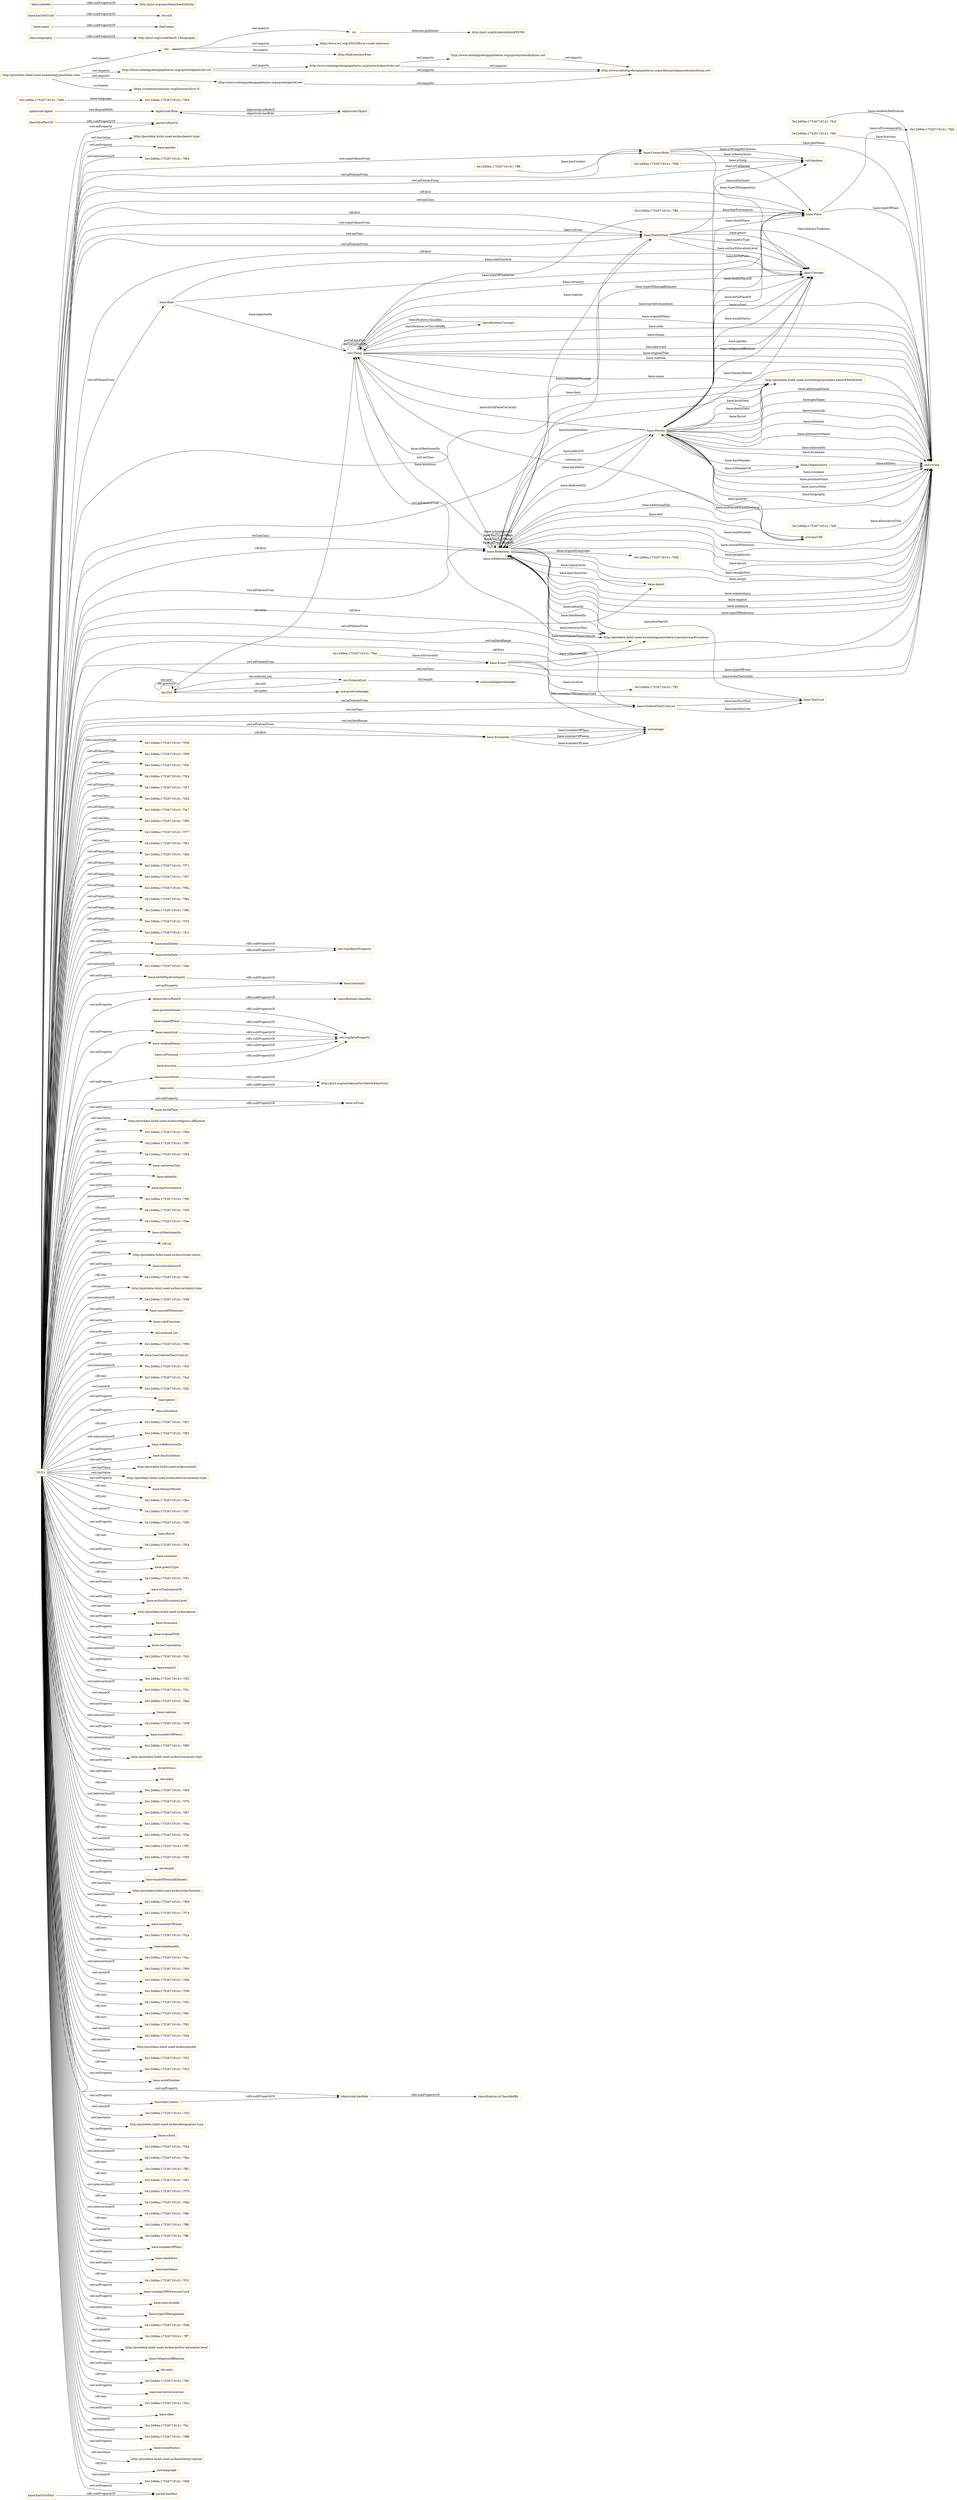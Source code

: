 digraph ar2dtool_diagram { 
rankdir=LR;
size="1501"
node [shape = rectangle, color="orange"]; "-5e12d9da:17526719141:-7fcd" "base:Role" "base:OrderedTextUnitList" "-5e12d9da:17526719141:-7f39" "-5e12d9da:17526719141:-7f99" "agentrole:Agent" "-5e12d9da:17526719141:-7fdc" "-5e12d9da:17526719141:-7fc6" "-5e12d9da:17526719141:-7f94" "base:Agent" "base:CreatorRole" "base:Person" "base:Organisation" "-5e12d9da:17526719141:-7f57" "base:Redaction" "base:Ensemble" "-5e12d9da:17526719141:-7fd9" "-5e12d9da:17526719141:-7f2d" "-5e12d9da:17526719141:-7fa7" "-5e12d9da:17526719141:-7ff4" "base:TextUnit" "-5e12d9da:17526719141:-7f85" "-5e12d9da:17526719141:-7fdf" "-5e12d9da:17526719141:-7f77" "-5e12d9da:17526719141:-7f61" "-5e12d9da:17526719141:-7fd6" "-5e12d9da:17526719141:-7fa0" "skos:Concept" "http://postdata.linhd.uned.es/ontology/postdata-dates#DateEntity" "base:Place" "base:Event" "-5e12d9da:17526719141:-7f71" "-5e12d9da:17526719141:-7f47" "-5e12d9da:17526719141:-7f6a" "-5e12d9da:17526719141:-7f8a" "-5e12d9da:17526719141:-7ff8" "-5e12d9da:17526719141:-7f8f" "http://postdata.linhd.uned.es/ontology/postdata-transmission#Location" "-5e12d9da:17526719141:-7f33" "-5e12d9da:17526719141:-7feb" "-5e12d9da:17526719141:-7fc1" "-5e12d9da:17526719141:-7ff1" "base:PoeticWork" "-5e12d9da:17526719141:-7fee" "owl:Thing" "objectrole:Role" "objectrole:Object" "olo:Slot" "olo:OrderedList" "classification:Concept" ; /*classes style*/
	"base:deathDate" -> "owl:topObjectProperty" [ label = "rdfs:subPropertyOf" ];
	"http://www.ontologydesignpatterns.org/cp/owl/objectrole.owl" -> "http://www.ontologydesignpatterns.org/cp/owl/classification.owl" [ label = "owl:imports" ];
	"http://www.ontologydesignpatterns.org/cp/owl/objectrole.owl" -> "http://www.ontologydesignpatterns.org/schemas/cpannotationschema.owl" [ label = "owl:imports" ];
	"http://www.ontologydesignpatterns.org/cp/owl/classification.owl" -> "http://www.ontologydesignpatterns.org/schemas/cpannotationschema.owl" [ label = "owl:imports" ];
	"base:firstPartOf" -> "partof:isPartOf" [ label = "rdfs:subPropertyOf" ];
	"agentrole:Agent" -> "objectrole:Role" [ label = "owl:disjointWith" ];
	"dc:" -> "http://purl.org/dc/aboutdcmi#DCMI" [ label = "dcterms:publisher" ];
	"olo:" -> "http://www.w3.org/2003/06/sw-vocab-status/ns" [ label = "owl:imports" ];
	"olo:" -> "dc:" [ label = "owl:imports" ];
	"olo:" -> "http://foaf.me/zazi#me" [ label = "dc:creator" ];
	"base:birthPlaceCertainty" -> "base:certainty" [ label = "rdfs:subPropertyOf" ];
	"base:biography" -> "http://purl.org/vocab/bio/0.1/biography" [ label = "rdfs:subPropertyOf" ];
	"objectrole:isRoleOf" -> "classification:classifies" [ label = "rdfs:subPropertyOf" ];
	"base:nameLink" -> "owl:topDataProperty" [ label = "rdfs:subPropertyOf" ];
	"base:sourceNote" -> "http://purl.org/net/nknouf/ns/bibtex#hasNote" [ label = "rdfs:subPropertyOf" ];
	"base:name" -> "foaf:name" [ label = "rdfs:subPropertyOf" ];
	"base:hasTextUnit" -> "olo:slot" [ label = "rdfs:subPropertyOf" ];
	"NULL" -> "base:birthPlace" [ label = "owl:onProperty" ];
	"NULL" -> "http://postdata.linhd.uned.es/kos/religious-affiliation" [ label = "owl:hasValue" ];
	"NULL" -> "base:PoeticWork" [ label = "owl:allValuesFrom" ];
	"NULL" -> "-5e12d9da:17526719141:-7f9d" [ label = "rdf:rest" ];
	"NULL" -> "-5e12d9da:17526719141:-7ff5" [ label = "rdf:rest" ];
	"NULL" -> "-5e12d9da:17526719141:-7f71" [ label = "owl:allValuesFrom" ];
	"NULL" -> "base:CreatorRole" [ label = "owl:someValuesFrom" ];
	"NULL" -> "-5e12d9da:17526719141:-7fd4" [ label = "rdf:rest" ];
	"NULL" -> "base:retrievesText" [ label = "owl:onProperty" ];
	"NULL" -> "base:editedIn" [ label = "owl:onProperty" ];
	"NULL" -> "base:Place" [ label = "rdf:first" ];
	"NULL" -> "base:hasProvenance" [ label = "owl:onProperty" ];
	"NULL" -> "-5e12d9da:17526719141:-7f9f" [ label = "owl:intersectionOf" ];
	"NULL" -> "-5e12d9da:17526719141:-7f61" [ label = "owl:onClass" ];
	"NULL" -> "-5e12d9da:17526719141:-7f30" [ label = "rdf:rest" ];
	"NULL" -> "base:PoeticWork" [ label = "rdf:first" ];
	"NULL" -> "-5e12d9da:17526719141:-7fde" [ label = "owl:unionOf" ];
	"NULL" -> "base:isMentionedIn" [ label = "owl:onProperty" ];
	"NULL" -> "base:birthDate" [ label = "owl:onProperty" ];
	"NULL" -> "-5e12d9da:17526719141:-7fa0" [ label = "owl:allValuesFrom" ];
	"NULL" -> "rdf:nil" [ label = "rdf:rest" ];
	"NULL" -> "http://postdata.linhd.uned.es/kos/social-status" [ label = "owl:hasValue" ];
	"NULL" -> "base:isSynthesisOf" [ label = "owl:onProperty" ];
	"NULL" -> "-5e12d9da:17526719141:-7f6e" [ label = "rdf:rest" ];
	"NULL" -> "base:birthPlaceCertainty" [ label = "owl:onProperty" ];
	"NULL" -> "http://postdata.linhd.uned.es/kos/certainty-type" [ label = "owl:hasValue" ];
	"NULL" -> "-5e12d9da:17526719141:-7f46" [ label = "owl:intersectionOf" ];
	"NULL" -> "base:unusedWitnesses" [ label = "owl:onProperty" ];
	"NULL" -> "objectrole:isRoleOf" [ label = "owl:onProperty" ];
	"NULL" -> "base:roleFunction" [ label = "owl:onProperty" ];
	"NULL" -> "partof:isPartOf" [ label = "owl:onProperty" ];
	"NULL" -> "olo:ordered_list" [ label = "owl:onProperty" ];
	"NULL" -> "-5e12d9da:17526719141:-7f33" [ label = "owl:allValuesFrom" ];
	"NULL" -> "-5e12d9da:17526719141:-7f96" [ label = "rdf:rest" ];
	"NULL" -> "-5e12d9da:17526719141:-7f6a" [ label = "owl:allValuesFrom" ];
	"NULL" -> "-5e12d9da:17526719141:-7fc1" [ label = "owl:onClass" ];
	"NULL" -> "base:hasOrderedTextUnitList" [ label = "owl:onProperty" ];
	"NULL" -> "-5e12d9da:17526719141:-7fc5" [ label = "owl:intersectionOf" ];
	"NULL" -> "base:Role" [ label = "owl:allValuesFrom" ];
	"NULL" -> "-5e12d9da:17526719141:-7fa4" [ label = "rdf:rest" ];
	"NULL" -> "-5e12d9da:17526719141:-7fd2" [ label = "owl:unionOf" ];
	"NULL" -> "-5e12d9da:17526719141:-7f47" [ label = "owl:allValuesFrom" ];
	"NULL" -> "base:genre" [ label = "owl:onProperty" ];
	"NULL" -> "skos:inScheme" [ label = "owl:onProperty" ];
	"NULL" -> "base:OrderedTextUnitList" [ label = "owl:allValuesFrom" ];
	"NULL" -> "base:CreatorRole" [ label = "owl:allValuesFrom" ];
	"NULL" -> "http://postdata.linhd.uned.es/ontology/postdata-dates#DateEntity" [ label = "owl:onClass" ];
	"NULL" -> "base:Ensemble" [ label = "owl:allValuesFrom" ];
	"NULL" -> "-5e12d9da:17526719141:-7f67" [ label = "rdf:rest" ];
	"NULL" -> "-5e12d9da:17526719141:-7f93" [ label = "owl:intersectionOf" ];
	"NULL" -> "base:isReferencedIn" [ label = "owl:onProperty" ];
	"NULL" -> "base:hasSynthesis" [ label = "owl:onProperty" ];
	"NULL" -> "-5e12d9da:17526719141:-7f8f" [ label = "owl:allValuesFrom" ];
	"NULL" -> "base:Agent" [ label = "rdf:first" ];
	"NULL" -> "-5e12d9da:17526719141:-7f94" [ label = "owl:allValuesFrom" ];
	"NULL" -> "http://postdata.linhd.uned.es/kos/school" [ label = "owl:hasValue" ];
	"NULL" -> "skos:Concept" [ label = "rdf:first" ];
	"NULL" -> "http://postdata.linhd.uned.es/kos/textual-element-type" [ label = "owl:hasValue" ];
	"NULL" -> "base:literaryPeriod" [ label = "owl:onProperty" ];
	"NULL" -> "-5e12d9da:17526719141:-7fbe" [ label = "rdf:rest" ];
	"NULL" -> "-5e12d9da:17526719141:-7fd7" [ label = "rdf:rest" ];
	"NULL" -> "-5e12d9da:17526719141:-7fd5" [ label = "owl:unionOf" ];
	"NULL" -> "base:floruit" [ label = "owl:onProperty" ];
	"NULL" -> "-5e12d9da:17526719141:-7f54" [ label = "rdf:rest" ];
	"NULL" -> "base:surname" [ label = "owl:onProperty" ];
	"NULL" -> "xsd:string" [ label = "owl:onDataRange" ];
	"NULL" -> "base:poeticType" [ label = "owl:onProperty" ];
	"NULL" -> "-5e12d9da:17526719141:-7f91" [ label = "rdf:rest" ];
	"NULL" -> "base:isTranslationOf" [ label = "owl:onProperty" ];
	"NULL" -> "base:authorEducationLevel" [ label = "owl:onProperty" ];
	"NULL" -> "http://postdata.linhd.uned.es/kos/genre" [ label = "owl:hasValue" ];
	"NULL" -> "base:forename" [ label = "owl:onProperty" ];
	"NULL" -> "base:originalTitle" [ label = "owl:onProperty" ];
	"NULL" -> "base:hasTranslation" [ label = "owl:onProperty" ];
	"NULL" -> "-5e12d9da:17526719141:-7fc0" [ label = "owl:intersectionOf" ];
	"NULL" -> "base:Redaction" [ label = "owl:allValuesFrom" ];
	"NULL" -> "base:explicit" [ label = "owl:onProperty" ];
	"NULL" -> "-5e12d9da:17526719141:-7f2f" [ label = "rdf:rest" ];
	"NULL" -> "-5e12d9da:17526719141:-7f2c" [ label = "owl:intersectionOf" ];
	"NULL" -> "-5e12d9da:17526719141:-7fea" [ label = "owl:unionOf" ];
	"NULL" -> "base:realises" [ label = "owl:onProperty" ];
	"NULL" -> "-5e12d9da:17526719141:-7f38" [ label = "owl:intersectionOf" ];
	"NULL" -> "base:numberOfPoems" [ label = "owl:onProperty" ];
	"NULL" -> "-5e12d9da:17526719141:-7f60" [ label = "owl:intersectionOf" ];
	"NULL" -> "base:PoeticWork" [ label = "owl:someValuesFrom" ];
	"NULL" -> "http://postdata.linhd.uned.es/kos/character-type" [ label = "owl:hasValue" ];
	"NULL" -> "olo:previous" [ label = "owl:onProperty" ];
	"NULL" -> "-5e12d9da:17526719141:-7fa7" [ label = "owl:allValuesFrom" ];
	"NULL" -> "olo:index" [ label = "owl:onProperty" ];
	"NULL" -> "-5e12d9da:17526719141:-7fe9" [ label = "rdf:rest" ];
	"NULL" -> "-5e12d9da:17526719141:-7f70" [ label = "owl:intersectionOf" ];
	"NULL" -> "-5e12d9da:17526719141:-7f2d" [ label = "owl:onClass" ];
	"NULL" -> "-5e12d9da:17526719141:-7f87" [ label = "rdf:rest" ];
	"NULL" -> "-5e12d9da:17526719141:-7fda" [ label = "rdf:rest" ];
	"NULL" -> "-5e12d9da:17526719141:-7f5e" [ label = "rdf:rest" ];
	"NULL" -> "-5e12d9da:17526719141:-7f99" [ label = "owl:allValuesFrom" ];
	"NULL" -> "-5e12d9da:17526719141:-7ff3" [ label = "owl:unionOf" ];
	"NULL" -> "base:PoeticWork" [ label = "owl:onClass" ];
	"NULL" -> "xsd:string" [ label = "rdf:first" ];
	"NULL" -> "-5e12d9da:17526719141:-7f56" [ label = "owl:intersectionOf" ];
	"NULL" -> "olo:length" [ label = "owl:onProperty" ];
	"NULL" -> "base:typeOfTextualElement" [ label = "owl:onProperty" ];
	"NULL" -> "http://postdata.linhd.uned.es/kos/role-function" [ label = "owl:hasValue" ];
	"NULL" -> "-5e12d9da:17526719141:-7f89" [ label = "owl:intersectionOf" ];
	"NULL" -> "-5e12d9da:17526719141:-7f74" [ label = "rdf:rest" ];
	"NULL" -> "base:numberOfLines" [ label = "owl:onProperty" ];
	"NULL" -> "-5e12d9da:17526719141:-7f2a" [ label = "rdf:rest" ];
	"NULL" -> "base:isIndexedIn" [ label = "owl:onProperty" ];
	"NULL" -> "-5e12d9da:17526719141:-7f57" [ label = "owl:allValuesFrom" ];
	"NULL" -> "-5e12d9da:17526719141:-7fec" [ label = "rdf:rest" ];
	"NULL" -> "-5e12d9da:17526719141:-7f69" [ label = "owl:intersectionOf" ];
	"NULL" -> "-5e12d9da:17526719141:-7fdb" [ label = "owl:unionOf" ];
	"NULL" -> "-5e12d9da:17526719141:-7f36" [ label = "rdf:rest" ];
	"NULL" -> "-5e12d9da:17526719141:-7fcb" [ label = "rdf:rest" ];
	"NULL" -> "-5e12d9da:17526719141:-7f8c" [ label = "rdf:rest" ];
	"NULL" -> "-5e12d9da:17526719141:-7f82" [ label = "rdf:rest" ];
	"NULL" -> "-5e12d9da:17526719141:-7fed" [ label = "owl:unionOf" ];
	"NULL" -> "-5e12d9da:17526719141:-7f77" [ label = "owl:allValuesFrom" ];
	"NULL" -> "http://postdata.linhd.uned.es/kos/gender" [ label = "owl:hasValue" ];
	"NULL" -> "-5e12d9da:17526719141:-7f32" [ label = "owl:unionOf" ];
	"NULL" -> "-5e12d9da:17526719141:-7fc3" [ label = "rdf:rest" ];
	"NULL" -> "base:workNumber" [ label = "owl:onProperty" ];
	"NULL" -> "base:hasCreator" [ label = "owl:onProperty" ];
	"NULL" -> "-5e12d9da:17526719141:-7fcf" [ label = "owl:unionOf" ];
	"NULL" -> "http://postdata.linhd.uned.es/kos/designation-type" [ label = "owl:hasValue" ];
	"NULL" -> "base:deathDate" [ label = "owl:onProperty" ];
	"NULL" -> "base:isFrom" [ label = "owl:onProperty" ];
	"NULL" -> "base:Redaction" [ label = "owl:onClass" ];
	"NULL" -> "base:school" [ label = "owl:onProperty" ];
	"NULL" -> "-5e12d9da:17526719141:-7f44" [ label = "rdf:rest" ];
	"NULL" -> "xsd:integer" [ label = "owl:onDataRange" ];
	"NULL" -> "-5e12d9da:17526719141:-7f8a" [ label = "owl:allValuesFrom" ];
	"NULL" -> "-5e12d9da:17526719141:-7fba" [ label = "owl:intersectionOf" ];
	"NULL" -> "-5e12d9da:17526719141:-7ff2" [ label = "rdf:rest" ];
	"NULL" -> "-5e12d9da:17526719141:-7fd1" [ label = "rdf:rest" ];
	"NULL" -> "-5e12d9da:17526719141:-7f76" [ label = "owl:intersectionOf" ];
	"NULL" -> "-5e12d9da:17526719141:-7fdd" [ label = "rdf:rest" ];
	"NULL" -> "-5e12d9da:17526719141:-7f39" [ label = "owl:someValuesFrom" ];
	"NULL" -> "-5e12d9da:17526719141:-7f8e" [ label = "owl:intersectionOf" ];
	"NULL" -> "-5e12d9da:17526719141:-7ff6" [ label = "rdf:rest" ];
	"NULL" -> "-5e12d9da:17526719141:-7ff0" [ label = "owl:unionOf" ];
	"NULL" -> "objectrole:hasRole" [ label = "owl:onProperty" ];
	"NULL" -> "partof:hasPart" [ label = "owl:onProperty" ];
	"NULL" -> "base:Place" [ label = "owl:onClass" ];
	"NULL" -> "base:numberOfPlays" [ label = "owl:onProperty" ];
	"NULL" -> "base:hasEditor" [ label = "owl:onProperty" ];
	"NULL" -> "base:nameLink" [ label = "owl:onProperty" ];
	"NULL" -> "base:Ensemble" [ label = "rdf:first" ];
	"NULL" -> "base:penName" [ label = "owl:onProperty" ];
	"NULL" -> "-5e12d9da:17526719141:-7f31" [ label = "rdf:rest" ];
	"NULL" -> "base:numberOfWitnessesUsed" [ label = "owl:onProperty" ];
	"NULL" -> "base:isInvolvedIn" [ label = "owl:onProperty" ];
	"NULL" -> "base:typeOfDesignation" [ label = "owl:onProperty" ];
	"NULL" -> "http://postdata.linhd.uned.es/ontology/postdata-transmission#Location" [ label = "owl:allValuesFrom" ];
	"NULL" -> "-5e12d9da:17526719141:-7fb8" [ label = "rdf:rest" ];
	"NULL" -> "base:Redaction" [ label = "rdf:first" ];
	"NULL" -> "-5e12d9da:17526719141:-7ff7" [ label = "owl:unionOf" ];
	"NULL" -> "http://postdata.linhd.uned.es/kos/author-education-level" [ label = "owl:hasValue" ];
	"NULL" -> "base:originalName" [ label = "owl:onProperty" ];
	"NULL" -> "base:religiousAffiliation" [ label = "owl:onProperty" ];
	"NULL" -> "olo:next" [ label = "owl:onProperty" ];
	"NULL" -> "base:sourceNote" [ label = "owl:onProperty" ];
	"NULL" -> "-5e12d9da:17526719141:-7fef" [ label = "rdf:rest" ];
	"NULL" -> "base:narrativeLocation" [ label = "owl:onProperty" ];
	"NULL" -> "-5e12d9da:17526719141:-7fce" [ label = "rdf:rest" ];
	"NULL" -> "base:certainty" [ label = "owl:onProperty" ];
	"NULL" -> "base:date" [ label = "owl:onProperty" ];
	"NULL" -> "-5e12d9da:17526719141:-7fcc" [ label = "owl:unionOf" ];
	"NULL" -> "-5e12d9da:17526719141:-7f98" [ label = "owl:intersectionOf" ];
	"NULL" -> "base:TextUnit" [ label = "owl:onClass" ];
	"NULL" -> "base:Place" [ label = "owl:allValuesFrom" ];
	"NULL" -> "base:socialStatus" [ label = "owl:onProperty" ];
	"NULL" -> "http://postdata.linhd.uned.es/kos/literary-period" [ label = "owl:hasValue" ];
	"NULL" -> "http://postdata.linhd.uned.es/ontology/postdata-dates#DateEntity" [ label = "owl:allValuesFrom" ];
	"NULL" -> "-5e12d9da:17526719141:-7fc6" [ label = "owl:onClass" ];
	"NULL" -> "xsd:language" [ label = "rdf:first" ];
	"NULL" -> "-5e12d9da:17526719141:-7f85" [ label = "owl:onClass" ];
	"NULL" -> "-5e12d9da:17526719141:-7fd8" [ label = "owl:unionOf" ];
	"NULL" -> "http://postdata.linhd.uned.es/kos/poetic-type" [ label = "owl:hasValue" ];
	"NULL" -> "base:gender" [ label = "owl:onProperty" ];
	"NULL" -> "base:OrderedTextUnitList" [ label = "owl:onClass" ];
	"NULL" -> "base:Event" [ label = "owl:allValuesFrom" ];
	"NULL" -> "-5e12d9da:17526719141:-7f84" [ label = "owl:intersectionOf" ];
	"NULL" -> "-5e12d9da:17526719141:-7fa6" [ label = "owl:intersectionOf" ];
	"base:hasFirstPart" -> "partof:hasPart" [ label = "rdfs:subPropertyOf" ];
	"base:hasCreator" -> "objectrole:hasRole" [ label = "rdfs:subPropertyOf" ];
	"base:birthPlace" -> "base:isFrom" [ label = "rdfs:subPropertyOf" ];
	"http://www.ontologydesignpatterns.org/cp/owl/agentrole.owl" -> "http://www.ontologydesignpatterns.org/cp/owl/objectrole.owl" [ label = "owl:imports" ];
	"http://www.ontologydesignpatterns.org/cp/owl/agentrole.owl" -> "http://www.ontologydesignpatterns.org/schemas/cpannotationschema.owl" [ label = "owl:imports" ];
	"base:isFictional" -> "owl:topDataProperty" [ label = "rdfs:subPropertyOf" ];
	"base:subtitle" -> "http://purl.org/spar/fabio/hasSubtitle" [ label = "rdfs:subPropertyOf" ];
	"base:function" -> "owl:topDataProperty" [ label = "rdfs:subPropertyOf" ];
	"base:originalName" -> "owl:topDataProperty" [ label = "rdfs:subPropertyOf" ];
	"http://www.ontologydesignpatterns.org/cp/owl/partof.owl" -> "http://www.ontologydesignpatterns.org/schemas/cpannotationschema.owl" [ label = "owl:imports" ];
	"http://postdata.linhd.uned.es/ontology/postdata-core" -> "https://creativecommons.org/licenses/by/4.0/" [ label = "ns:license" ];
	"http://postdata.linhd.uned.es/ontology/postdata-core" -> "http://www.ontologydesignpatterns.org/cp/owl/partof.owl" [ label = "owl:imports" ];
	"http://postdata.linhd.uned.es/ontology/postdata-core" -> "http://www.ontologydesignpatterns.org/cp/owl/agentrole.owl" [ label = "owl:imports" ];
	"http://postdata.linhd.uned.es/ontology/postdata-core" -> "olo:" [ label = "owl:imports" ];
	"base:note" -> "http://purl.org/net/nknouf/ns/bibtex#hasNote" [ label = "rdfs:subPropertyOf" ];
	"base:birthDate" -> "owl:topObjectProperty" [ label = "rdfs:subPropertyOf" ];
	"base:positionName" -> "owl:topDataProperty" [ label = "rdfs:subPropertyOf" ];
	"objectrole:hasRole" -> "classification:isClassifiedBy" [ label = "rdfs:subPropertyOf" ];
	"base:typeOfPlace" -> "owl:topDataProperty" [ label = "rdfs:subPropertyOf" ];
	"base:Redaction" -> "owl:Thing" [ label = "base:mentions" ];
	"base:Person" -> "xsd:boolean" [ label = "base:isFictional" ];
	"owl:Thing" -> "xsd:string" [ label = "base:narrativeLocation" ];
	"base:CreatorRole" -> "xsd:string" [ label = "base:penName" ];
	"base:Person" -> "base:Place" [ label = "base:deathPlace" ];
	"base:Ensemble" -> "xsd:integer" [ label = "base:numberOfLines" ];
	"base:Redaction" -> "xsd:string" [ label = "base:audienceEducationLevel" ];
	"base:Event" -> "xsd:string" [ label = "base:eventNarration" ];
	"base:Redaction" -> "xsd:string" [ label = "base:workNumber" ];
	"owl:Thing" -> "xsd:string" [ label = "base:originalName" ];
	"base:OrderedTextUnitList" -> "base:TextUnit" [ label = "base:hasTextUnit" ];
	"base:Redaction" -> "base:Person" [ label = "base:hasEditor" ];
	"olo:Slot" -> "olo:Slot" [ label = "olo:previous" ];
	"base:Redaction" -> "xsd:string" [ label = "base:unusedWitnesses" ];
	"base:Place" -> "base:Person" [ label = "base:deathPlaceOf" ];
	"base:Person" -> "http://postdata.linhd.uned.es/ontology/postdata-dates#DateEntity" [ label = "base:floruit" ];
	"base:Person" -> "xsd:string" [ label = "base:surname" ];
	"base:Person" -> "xsd:string" [ label = "base:positionName" ];
	"classification:Concept" -> "owl:Thing" [ label = "classification:classifies" ];
	"-5e12d9da:17526719141:-7ff8" -> "base:CreatorRole" [ label = "base:hasCreator" ];
	"base:Redaction" -> "xsd:string" [ label = "base:paraphrasis" ];
	"base:Person" -> "base:Redaction" [ label = "base:hasDedication" ];
	"base:Event" -> "xsd:string" [ label = "base:typeOfEvent" ];
	"base:Person" -> "http://postdata.linhd.uned.es/ontology/postdata-dates#DateEntity" [ label = "base:deathDate" ];
	"base:Person" -> "base:Place" [ label = "base:birthPlace" ];
	"base:Event" -> "http://postdata.linhd.uned.es/ontology/postdata-transmission#Location" [ label = "base:isRecordedBy" ];
	"base:CreatorRole" -> "xsd:boolean" [ label = "base:isAnonymous" ];
	"base:Redaction" -> "base:Agent" [ label = "base:hasCharacter" ];
	"base:Redaction" -> "xsd:anyURI" [ label = "base:text" ];
	"base:Redaction" -> "xsd:anyURI" [ label = "base:additionalFile" ];
	"base:Person" -> "base:Organisation" [ label = "base:isMemberOf" ];
	"base:Redaction" -> "xsd:string" [ label = "base:layout" ];
	"base:PoeticWork" -> "xsd:boolean" [ label = "base:isCalligram" ];
	"olo:Slot" -> "olo:OrderedList" [ label = "olo:ordered_list" ];
	"base:Redaction" -> "http://postdata.linhd.uned.es/ontology/postdata-transmission#Location" [ label = "base:editedIn" ];
	"base:Redaction" -> "skos:Concept" [ label = "base:typeOfTextualElement" ];
	"olo:OrderedList" -> "xsd:nonNegativeInteger" [ label = "olo:length" ];
	"-5e12d9da:17526719141:-7fee" -> "base:Event" [ label = "base:isInvolvedIn" ];
	"base:PoeticWork" -> "base:Redaction" [ label = "base:isRealisedThrough" ];
	"base:Redaction" -> "base:PoeticWork" [ label = "base:realises" ];
	"base:Person" -> "skos:Concept" [ label = "base:religiousAffiliation" ];
	"base:Person" -> "xsd:string" [ label = "base:sourceNote" ];
	"base:Redaction" -> "xsd:string" [ label = "base:sampleText" ];
	"base:Redaction" -> "xsd:string" [ label = "base:incipit" ];
	"base:Person" -> "http://postdata.linhd.uned.es/ontology/postdata-dates#DateEntity" [ label = "base:birthDate" ];
	"base:Person" -> "owl:Thing" [ label = "base:birthPlaceCertainty" ];
	"base:Person" -> "skos:Concept" [ label = "base:literaryPeriod" ];
	"base:Person" -> "xsd:string" [ label = "base:additionalName" ];
	"base:Person" -> "xsd:string" [ label = "base:genName" ];
	"base:Person" -> "base:Redaction" [ label = "base:editorOf" ];
	"base:CreatorRole" -> "skos:Concept" [ label = "base:typeOfDesignation" ];
	"base:Person" -> "xsd:string" [ label = "base:biography" ];
	"base:Redaction" -> "base:Redaction" [ label = "base:isTranslationOf" ];
	"owl:Thing" -> "skos:Concept" [ label = "base:certainty" ];
	"base:Redaction" -> "base:Redaction" [ label = "base:hasSynthesis" ];
	"olo:OrderedList" -> "olo:Slot" [ label = "olo:slot" ];
	"base:Person" -> "skos:Concept" [ label = "base:school" ];
	"olo:Slot" -> "olo:Slot" [ label = "olo:next" ];
	"owl:Thing" -> "xsd:anyURI" [ label = "schema:url" ];
	"owl:Thing" -> "http://postdata.linhd.uned.es/ontology/postdata-transmission#Location" [ label = "base:isReferencedIn" ];
	"base:PoeticWork" -> "xsd:string" [ label = "base:literaryTradition" ];
	"owl:Thing" -> "xsd:string" [ label = "base:note" ];
	"-5e12d9da:17526719141:-7fcd" -> "xsd:string" [ label = "base:unidentifiedSource" ];
	"owl:Thing" -> "xsd:string" [ label = "base:theme" ];
	"base:Event" -> "-5e12d9da:17526719141:-7ff1" [ label = "base:involves" ];
	"base:Role" -> "skos:Concept" [ label = "base:roleFunction" ];
	"base:PoeticWork" -> "skos:Concept" [ label = "base:poeticType" ];
	"olo:Slot" -> "owl:Thing" [ label = "olo:item" ];
	"base:Place" -> "xsd:string" [ label = "base:typeOfPlace" ];
	"-5e12d9da:17526719141:-7fd9" -> "xsd:boolean" [ label = "base:isSong" ];
	"base:Person" -> "xsd:string" [ label = "base:nameLink" ];
	"base:Ensemble" -> "xsd:integer" [ label = "base:numberOfPlays" ];
	"base:Place" -> "base:Person" [ label = "base:birthPlaceOf" ];
	"base:Redaction" -> "http://postdata.linhd.uned.es/ontology/postdata-transmission#Location" [ label = "base:isIndexedIn" ];
	"base:Person" -> "xsd:string" [ label = "base:ethnicity" ];
	"owl:Thing" -> "xsd:string" [ label = "base:keyword" ];
	"base:Redaction" -> "xsd:string" [ label = "base:commentary" ];
	"base:Redaction" -> "base:OrderedTextUnitList" [ label = "base:hasOrderedTextUnitList" ];
	"owl:Thing" -> "xsd:string" [ label = "base:originalTitle" ];
	"base:Person" -> "skos:Concept" [ label = "base:socialStatus" ];
	"owl:Thing" -> "classification:Concept" [ label = "classification:isClassifiedBy" ];
	"owl:Thing" -> "owl:Thing" [ label = "partof:isPartOf" ];
	"olo:Slot" -> "xsd:positiveInteger" [ label = "olo:index" ];
	"-5e12d9da:17526719141:-7fdc" -> "xsd:string" [ label = "base:function" ];
	"base:PoeticWork" -> "skos:Concept" [ label = "base:authorEducationLevel" ];
	"owl:Thing" -> "base:Place" [ label = "base:isFrom" ];
	"base:Redaction" -> "base:Redaction" [ label = "base:hasTranslation" ];
	"base:CreatorRole" -> "xsd:boolean" [ label = "base:isWrongAttribution" ];
	"owl:Thing" -> "http://postdata.linhd.uned.es/ontology/postdata-dates#DateEntity" [ label = "base:date" ];
	"base:TextUnit" -> "base:Redaction" [ label = "base:firstPartOf" ];
	"base:Person" -> "xsd:string" [ label = "base:alternativeName" ];
	"objectrole:Object" -> "objectrole:Role" [ label = "objectrole:hasRole" ];
	"-5e12d9da:17526719141:-7ff4" -> "base:Place" [ label = "base:hasProvenance" ];
	"base:Person" -> "xsd:string" [ label = "base:nationality" ];
	"owl:Thing" -> "base:Redaction" [ label = "base:isMentionedIn" ];
	"base:OrderedTextUnitList" -> "base:TextUnit" [ label = "base:hasFirstPart" ];
	"base:Person" -> "xsd:anyURI" [ label = "base:portrait" ];
	"-5e12d9da:17526719141:-7fdf" -> "xsd:string" [ label = "base:alternativeTitle" ];
	"base:Organisation" -> "xsd:string" [ label = "base:address" ];
	"base:Role" -> "skos:Concept" [ label = "base:typeOfCharacter" ];
	"base:Organisation" -> "base:Person" [ label = "base:hasMember" ];
	"base:Place" -> "-5e12d9da:17526719141:-7feb" [ label = "base:isProvenanceFor" ];
	"base:Redaction" -> "xsd:string" [ label = "base:explicit" ];
	"owl:Thing" -> "xsd:string" [ label = "base:subtitle" ];
	"base:Redaction" -> "http://postdata.linhd.uned.es/ontology/postdata-transmission#Location" [ label = "base:retrievesText" ];
	"base:Person" -> "skos:Concept" [ label = "base:gender" ];
	"base:PoeticWork" -> "skos:Concept" [ label = "base:genre" ];
	"owl:Thing" -> "xsd:string" [ label = "base:name" ];
	"base:Redaction" -> "base:Person" [ label = "base:dedicatedTo" ];
	"base:Person" -> "xsd:string" [ label = "base:forename" ];
	"base:Redaction" -> "xsd:string" [ label = "base:audience" ];
	"base:Ensemble" -> "xsd:integer" [ label = "base:numberOfPoems" ];
	"base:Redaction" -> "xsd:string" [ label = "base:typeOfRedaction" ];
	"base:Redaction" -> "xsd:integer" [ label = "base:numberOfWitnessesUsed" ];
	"base:Redaction" -> "-5e12d9da:17526719141:-7fd0" [ label = "base:originalLanguage" ];
	"owl:Thing" -> "owl:Thing" [ label = "partof:hasPart" ];
	"base:Role" -> "owl:Thing" [ label = "base:depictedIn" ];
	"base:Agent" -> "base:Redaction" [ label = "base:characterIn" ];
	"-5e12d9da:17526719141:-7fd6" -> "-5e12d9da:17526719141:-7fd3" [ label = "base:language" ];
	"objectrole:Role" -> "objectrole:Object" [ label = "objectrole:isRoleOf" ];
	"base:Redaction" -> "base:Redaction" [ label = "base:isSynthesisOf" ];

}
